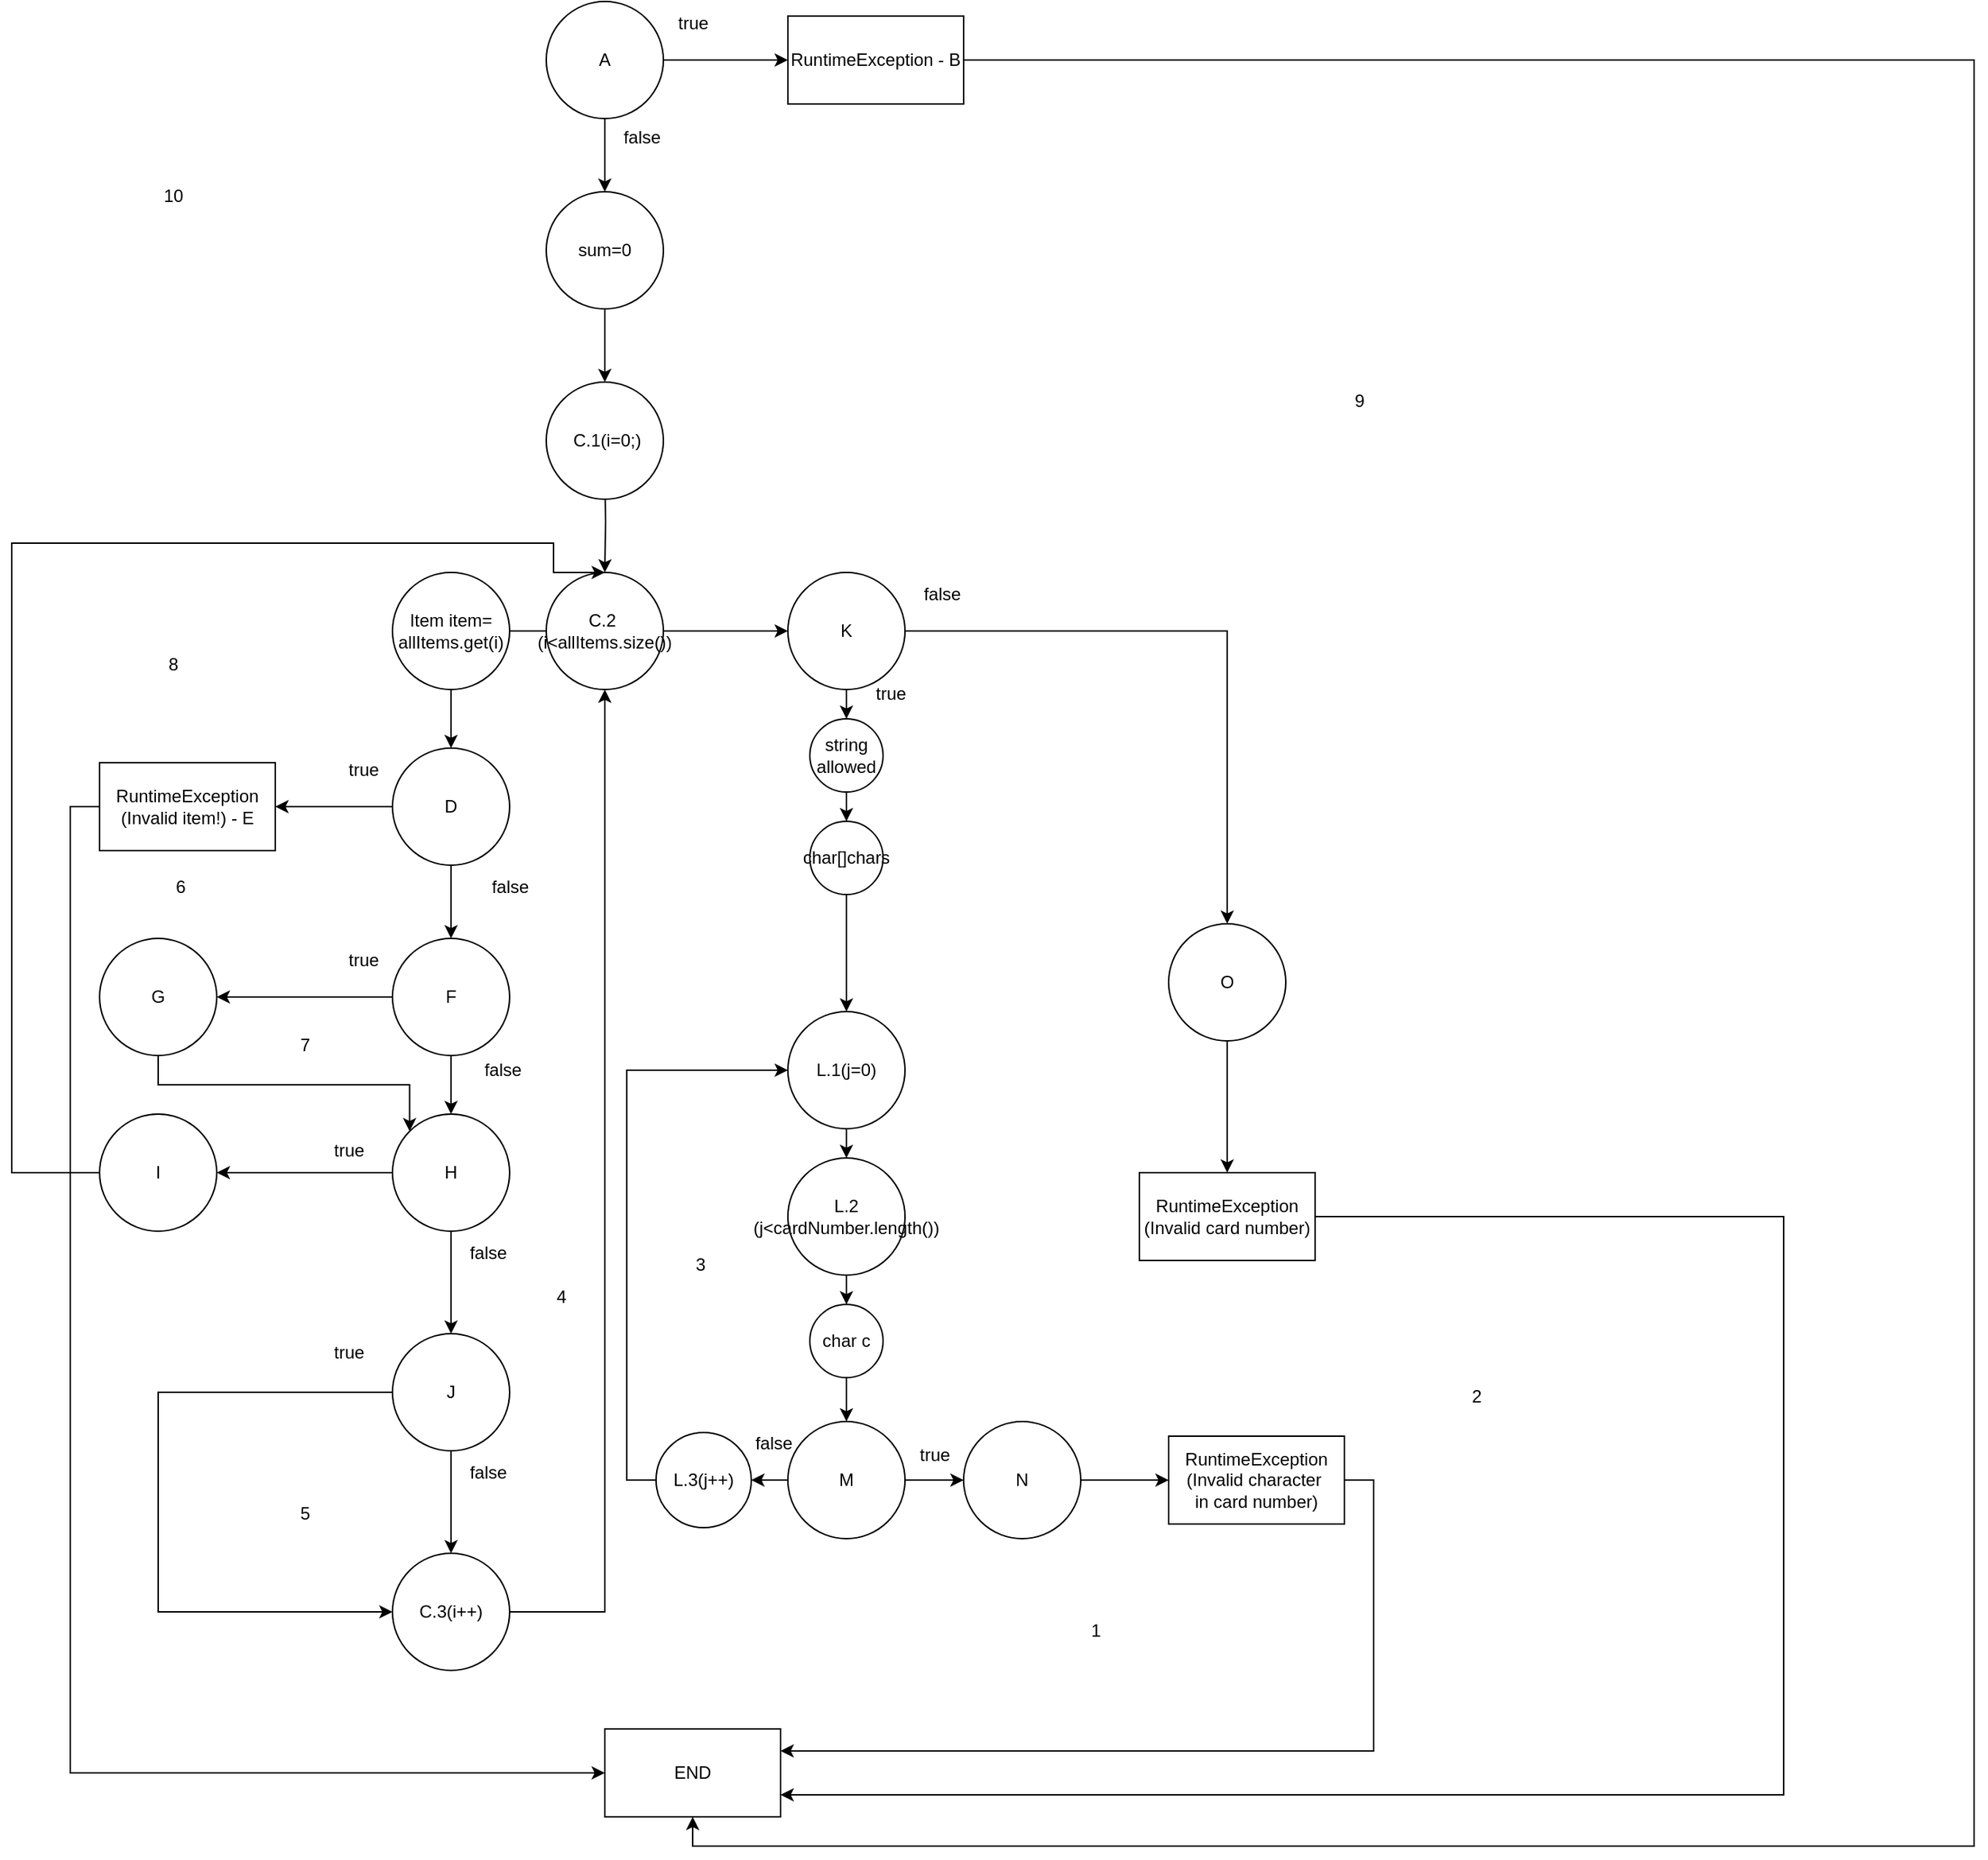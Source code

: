 <mxfile version="27.0.5">
  <diagram name="Page-1" id="7o3Ip32tz-Jz37154JsA">
    <mxGraphModel dx="2377" dy="1415" grid="1" gridSize="10" guides="1" tooltips="1" connect="1" arrows="1" fold="1" page="1" pageScale="1" pageWidth="850" pageHeight="1100" math="0" shadow="0">
      <root>
        <mxCell id="0" />
        <mxCell id="1" parent="0" />
        <mxCell id="HvyBbh3bn9R6v-NUaFOo-3" style="edgeStyle=orthogonalEdgeStyle;rounded=0;orthogonalLoop=1;jettySize=auto;html=1;exitX=1;exitY=0.5;exitDx=0;exitDy=0;entryX=0;entryY=0.5;entryDx=0;entryDy=0;" edge="1" parent="1" source="HvyBbh3bn9R6v-NUaFOo-1" target="HvyBbh3bn9R6v-NUaFOo-2">
          <mxGeometry relative="1" as="geometry" />
        </mxCell>
        <mxCell id="HvyBbh3bn9R6v-NUaFOo-5" style="edgeStyle=orthogonalEdgeStyle;rounded=0;orthogonalLoop=1;jettySize=auto;html=1;exitX=0.5;exitY=1;exitDx=0;exitDy=0;entryX=0.5;entryY=0;entryDx=0;entryDy=0;" edge="1" parent="1" source="HvyBbh3bn9R6v-NUaFOo-1" target="HvyBbh3bn9R6v-NUaFOo-4">
          <mxGeometry relative="1" as="geometry" />
        </mxCell>
        <mxCell id="HvyBbh3bn9R6v-NUaFOo-1" value="A" style="ellipse;whiteSpace=wrap;html=1;aspect=fixed;" vertex="1" parent="1">
          <mxGeometry x="385" y="20" width="80" height="80" as="geometry" />
        </mxCell>
        <mxCell id="HvyBbh3bn9R6v-NUaFOo-53" style="edgeStyle=orthogonalEdgeStyle;rounded=0;orthogonalLoop=1;jettySize=auto;html=1;exitX=1;exitY=0.5;exitDx=0;exitDy=0;entryX=0.5;entryY=1;entryDx=0;entryDy=0;" edge="1" parent="1" source="HvyBbh3bn9R6v-NUaFOo-2" target="HvyBbh3bn9R6v-NUaFOo-48">
          <mxGeometry relative="1" as="geometry">
            <Array as="points">
              <mxPoint x="1360" y="60" />
              <mxPoint x="1360" y="1280" />
              <mxPoint x="485" y="1280" />
            </Array>
          </mxGeometry>
        </mxCell>
        <mxCell id="HvyBbh3bn9R6v-NUaFOo-2" value="RuntimeException - B" style="rounded=0;whiteSpace=wrap;html=1;" vertex="1" parent="1">
          <mxGeometry x="550" y="30" width="120" height="60" as="geometry" />
        </mxCell>
        <mxCell id="HvyBbh3bn9R6v-NUaFOo-7" value="" style="edgeStyle=orthogonalEdgeStyle;rounded=0;orthogonalLoop=1;jettySize=auto;html=1;" edge="1" parent="1" target="HvyBbh3bn9R6v-NUaFOo-6">
          <mxGeometry relative="1" as="geometry">
            <mxPoint x="425" y="340" as="sourcePoint" />
          </mxGeometry>
        </mxCell>
        <mxCell id="HvyBbh3bn9R6v-NUaFOo-47" value="" style="edgeStyle=orthogonalEdgeStyle;rounded=0;orthogonalLoop=1;jettySize=auto;html=1;" edge="1" parent="1" source="HvyBbh3bn9R6v-NUaFOo-4" target="HvyBbh3bn9R6v-NUaFOo-46">
          <mxGeometry relative="1" as="geometry" />
        </mxCell>
        <mxCell id="HvyBbh3bn9R6v-NUaFOo-4" value="sum=0" style="ellipse;whiteSpace=wrap;html=1;aspect=fixed;" vertex="1" parent="1">
          <mxGeometry x="385" y="150" width="80" height="80" as="geometry" />
        </mxCell>
        <mxCell id="HvyBbh3bn9R6v-NUaFOo-9" value="" style="edgeStyle=orthogonalEdgeStyle;rounded=0;orthogonalLoop=1;jettySize=auto;html=1;" edge="1" parent="1" source="HvyBbh3bn9R6v-NUaFOo-6" target="HvyBbh3bn9R6v-NUaFOo-8">
          <mxGeometry relative="1" as="geometry" />
        </mxCell>
        <mxCell id="HvyBbh3bn9R6v-NUaFOo-21" style="edgeStyle=orthogonalEdgeStyle;rounded=0;orthogonalLoop=1;jettySize=auto;html=1;exitX=1;exitY=0.5;exitDx=0;exitDy=0;" edge="1" parent="1" source="HvyBbh3bn9R6v-NUaFOo-6" target="HvyBbh3bn9R6v-NUaFOo-22">
          <mxGeometry relative="1" as="geometry">
            <mxPoint x="590.0" y="560" as="targetPoint" />
          </mxGeometry>
        </mxCell>
        <mxCell id="HvyBbh3bn9R6v-NUaFOo-6" value="C.2&amp;nbsp;&lt;div&gt;(i&amp;lt;allItems.size())&lt;/div&gt;" style="ellipse;whiteSpace=wrap;html=1;" vertex="1" parent="1">
          <mxGeometry x="385" y="410" width="80" height="80" as="geometry" />
        </mxCell>
        <mxCell id="HvyBbh3bn9R6v-NUaFOo-11" value="" style="edgeStyle=orthogonalEdgeStyle;rounded=0;orthogonalLoop=1;jettySize=auto;html=1;" edge="1" parent="1" source="HvyBbh3bn9R6v-NUaFOo-8" target="HvyBbh3bn9R6v-NUaFOo-10">
          <mxGeometry relative="1" as="geometry" />
        </mxCell>
        <mxCell id="HvyBbh3bn9R6v-NUaFOo-39" value="" style="edgeStyle=orthogonalEdgeStyle;rounded=0;orthogonalLoop=1;jettySize=auto;html=1;" edge="1" parent="1" source="HvyBbh3bn9R6v-NUaFOo-8" target="HvyBbh3bn9R6v-NUaFOo-37">
          <mxGeometry relative="1" as="geometry" />
        </mxCell>
        <mxCell id="HvyBbh3bn9R6v-NUaFOo-8" value="D" style="ellipse;whiteSpace=wrap;html=1;" vertex="1" parent="1">
          <mxGeometry x="280" y="530" width="80" height="80" as="geometry" />
        </mxCell>
        <mxCell id="HvyBbh3bn9R6v-NUaFOo-49" style="edgeStyle=orthogonalEdgeStyle;rounded=0;orthogonalLoop=1;jettySize=auto;html=1;exitX=0;exitY=0.5;exitDx=0;exitDy=0;entryX=0;entryY=0.5;entryDx=0;entryDy=0;" edge="1" parent="1" source="HvyBbh3bn9R6v-NUaFOo-10" target="HvyBbh3bn9R6v-NUaFOo-48">
          <mxGeometry relative="1" as="geometry" />
        </mxCell>
        <mxCell id="HvyBbh3bn9R6v-NUaFOo-10" value="RuntimeException&lt;div&gt;(Invalid item!) - E&lt;/div&gt;" style="whiteSpace=wrap;html=1;" vertex="1" parent="1">
          <mxGeometry x="80" y="540" width="120" height="60" as="geometry" />
        </mxCell>
        <mxCell id="HvyBbh3bn9R6v-NUaFOo-15" value="" style="edgeStyle=orthogonalEdgeStyle;rounded=0;orthogonalLoop=1;jettySize=auto;html=1;" edge="1" parent="1" source="HvyBbh3bn9R6v-NUaFOo-12" target="HvyBbh3bn9R6v-NUaFOo-14">
          <mxGeometry relative="1" as="geometry" />
        </mxCell>
        <mxCell id="HvyBbh3bn9R6v-NUaFOo-17" value="" style="edgeStyle=orthogonalEdgeStyle;rounded=0;orthogonalLoop=1;jettySize=auto;html=1;" edge="1" parent="1" source="HvyBbh3bn9R6v-NUaFOo-12" target="HvyBbh3bn9R6v-NUaFOo-16">
          <mxGeometry relative="1" as="geometry" />
        </mxCell>
        <mxCell id="HvyBbh3bn9R6v-NUaFOo-12" value="H" style="ellipse;whiteSpace=wrap;html=1;" vertex="1" parent="1">
          <mxGeometry x="280" y="780" width="80" height="80" as="geometry" />
        </mxCell>
        <mxCell id="HvyBbh3bn9R6v-NUaFOo-83" style="edgeStyle=orthogonalEdgeStyle;rounded=0;orthogonalLoop=1;jettySize=auto;html=1;exitX=0;exitY=0.5;exitDx=0;exitDy=0;entryX=0.5;entryY=0;entryDx=0;entryDy=0;" edge="1" parent="1" source="HvyBbh3bn9R6v-NUaFOo-14" target="HvyBbh3bn9R6v-NUaFOo-6">
          <mxGeometry relative="1" as="geometry">
            <Array as="points">
              <mxPoint x="20" y="820" />
              <mxPoint x="20" y="390" />
              <mxPoint x="390" y="390" />
              <mxPoint x="390" y="410" />
            </Array>
          </mxGeometry>
        </mxCell>
        <mxCell id="HvyBbh3bn9R6v-NUaFOo-14" value="I" style="ellipse;whiteSpace=wrap;html=1;" vertex="1" parent="1">
          <mxGeometry x="80" y="780" width="80" height="80" as="geometry" />
        </mxCell>
        <mxCell id="HvyBbh3bn9R6v-NUaFOo-55" value="" style="edgeStyle=orthogonalEdgeStyle;rounded=0;orthogonalLoop=1;jettySize=auto;html=1;" edge="1" parent="1" source="HvyBbh3bn9R6v-NUaFOo-16" target="HvyBbh3bn9R6v-NUaFOo-54">
          <mxGeometry relative="1" as="geometry">
            <Array as="points">
              <mxPoint x="320" y="1070" />
            </Array>
          </mxGeometry>
        </mxCell>
        <mxCell id="HvyBbh3bn9R6v-NUaFOo-58" style="edgeStyle=orthogonalEdgeStyle;rounded=0;orthogonalLoop=1;jettySize=auto;html=1;exitX=0;exitY=0.5;exitDx=0;exitDy=0;entryX=0;entryY=0.5;entryDx=0;entryDy=0;" edge="1" parent="1" source="HvyBbh3bn9R6v-NUaFOo-16" target="HvyBbh3bn9R6v-NUaFOo-54">
          <mxGeometry relative="1" as="geometry">
            <Array as="points">
              <mxPoint x="120" y="970" />
              <mxPoint x="120" y="1120" />
            </Array>
          </mxGeometry>
        </mxCell>
        <mxCell id="HvyBbh3bn9R6v-NUaFOo-16" value="J" style="ellipse;whiteSpace=wrap;html=1;" vertex="1" parent="1">
          <mxGeometry x="280" y="930" width="80" height="80" as="geometry" />
        </mxCell>
        <mxCell id="HvyBbh3bn9R6v-NUaFOo-20" value="Item item=&lt;div&gt;allItems.get(i)&lt;/div&gt;" style="ellipse;whiteSpace=wrap;html=1;aspect=fixed;" vertex="1" parent="1">
          <mxGeometry x="280" y="410" width="80" height="80" as="geometry" />
        </mxCell>
        <mxCell id="HvyBbh3bn9R6v-NUaFOo-23" style="edgeStyle=orthogonalEdgeStyle;rounded=0;orthogonalLoop=1;jettySize=auto;html=1;" edge="1" parent="1" source="HvyBbh3bn9R6v-NUaFOo-22" target="HvyBbh3bn9R6v-NUaFOo-24">
          <mxGeometry relative="1" as="geometry">
            <mxPoint x="750" y="690" as="targetPoint" />
          </mxGeometry>
        </mxCell>
        <mxCell id="HvyBbh3bn9R6v-NUaFOo-28" value="" style="edgeStyle=orthogonalEdgeStyle;rounded=0;orthogonalLoop=1;jettySize=auto;html=1;" edge="1" parent="1" source="HvyBbh3bn9R6v-NUaFOo-61" target="HvyBbh3bn9R6v-NUaFOo-27">
          <mxGeometry relative="1" as="geometry" />
        </mxCell>
        <mxCell id="HvyBbh3bn9R6v-NUaFOo-22" value="K" style="ellipse;whiteSpace=wrap;html=1;aspect=fixed;" vertex="1" parent="1">
          <mxGeometry x="550.0" y="410" width="80" height="80" as="geometry" />
        </mxCell>
        <mxCell id="HvyBbh3bn9R6v-NUaFOo-26" value="" style="edgeStyle=orthogonalEdgeStyle;rounded=0;orthogonalLoop=1;jettySize=auto;html=1;" edge="1" parent="1" source="HvyBbh3bn9R6v-NUaFOo-24" target="HvyBbh3bn9R6v-NUaFOo-25">
          <mxGeometry relative="1" as="geometry" />
        </mxCell>
        <mxCell id="HvyBbh3bn9R6v-NUaFOo-24" value="O" style="ellipse;whiteSpace=wrap;html=1;aspect=fixed;" vertex="1" parent="1">
          <mxGeometry x="810.0" y="650" width="80" height="80" as="geometry" />
        </mxCell>
        <mxCell id="HvyBbh3bn9R6v-NUaFOo-50" style="edgeStyle=orthogonalEdgeStyle;rounded=0;orthogonalLoop=1;jettySize=auto;html=1;exitX=1;exitY=0.5;exitDx=0;exitDy=0;entryX=1;entryY=0.75;entryDx=0;entryDy=0;" edge="1" parent="1" source="HvyBbh3bn9R6v-NUaFOo-25" target="HvyBbh3bn9R6v-NUaFOo-48">
          <mxGeometry relative="1" as="geometry">
            <Array as="points">
              <mxPoint x="1230" y="850" />
              <mxPoint x="1230" y="1245" />
            </Array>
          </mxGeometry>
        </mxCell>
        <mxCell id="HvyBbh3bn9R6v-NUaFOo-25" value="RuntimeException&lt;div&gt;(Invalid&amp;nbsp;&lt;span style=&quot;background-color: transparent; color: light-dark(rgb(0, 0, 0), rgb(255, 255, 255));&quot;&gt;card number)&lt;/span&gt;&lt;/div&gt;" style="whiteSpace=wrap;html=1;" vertex="1" parent="1">
          <mxGeometry x="790.0" y="820" width="120" height="60" as="geometry" />
        </mxCell>
        <mxCell id="HvyBbh3bn9R6v-NUaFOo-30" value="" style="edgeStyle=orthogonalEdgeStyle;rounded=0;orthogonalLoop=1;jettySize=auto;html=1;" edge="1" parent="1" source="HvyBbh3bn9R6v-NUaFOo-70" target="HvyBbh3bn9R6v-NUaFOo-29">
          <mxGeometry relative="1" as="geometry" />
        </mxCell>
        <mxCell id="HvyBbh3bn9R6v-NUaFOo-27" value="L.1(j=0)" style="ellipse;whiteSpace=wrap;html=1;aspect=fixed;" vertex="1" parent="1">
          <mxGeometry x="550.0" y="710" width="80" height="80" as="geometry" />
        </mxCell>
        <mxCell id="HvyBbh3bn9R6v-NUaFOo-63" value="" style="edgeStyle=orthogonalEdgeStyle;rounded=0;orthogonalLoop=1;jettySize=auto;html=1;" edge="1" parent="1" source="HvyBbh3bn9R6v-NUaFOo-29" target="HvyBbh3bn9R6v-NUaFOo-31">
          <mxGeometry relative="1" as="geometry" />
        </mxCell>
        <mxCell id="HvyBbh3bn9R6v-NUaFOo-68" style="edgeStyle=orthogonalEdgeStyle;rounded=0;orthogonalLoop=1;jettySize=auto;html=1;exitX=0;exitY=0.5;exitDx=0;exitDy=0;entryX=1;entryY=0.5;entryDx=0;entryDy=0;" edge="1" parent="1" source="HvyBbh3bn9R6v-NUaFOo-29" target="HvyBbh3bn9R6v-NUaFOo-67">
          <mxGeometry relative="1" as="geometry" />
        </mxCell>
        <mxCell id="HvyBbh3bn9R6v-NUaFOo-29" value="M" style="ellipse;whiteSpace=wrap;html=1;aspect=fixed;" vertex="1" parent="1">
          <mxGeometry x="550.0" y="990" width="80" height="80" as="geometry" />
        </mxCell>
        <mxCell id="HvyBbh3bn9R6v-NUaFOo-36" value="" style="edgeStyle=orthogonalEdgeStyle;rounded=0;orthogonalLoop=1;jettySize=auto;html=1;" edge="1" parent="1" source="HvyBbh3bn9R6v-NUaFOo-31" target="HvyBbh3bn9R6v-NUaFOo-35">
          <mxGeometry relative="1" as="geometry" />
        </mxCell>
        <mxCell id="HvyBbh3bn9R6v-NUaFOo-31" value="N" style="ellipse;whiteSpace=wrap;html=1;" vertex="1" parent="1">
          <mxGeometry x="670.0" y="990" width="80" height="80" as="geometry" />
        </mxCell>
        <mxCell id="HvyBbh3bn9R6v-NUaFOo-52" style="edgeStyle=orthogonalEdgeStyle;rounded=0;orthogonalLoop=1;jettySize=auto;html=1;exitX=1;exitY=0.5;exitDx=0;exitDy=0;entryX=1;entryY=0.25;entryDx=0;entryDy=0;" edge="1" parent="1" source="HvyBbh3bn9R6v-NUaFOo-35" target="HvyBbh3bn9R6v-NUaFOo-48">
          <mxGeometry relative="1" as="geometry" />
        </mxCell>
        <mxCell id="HvyBbh3bn9R6v-NUaFOo-35" value="RuntimeException&lt;div&gt;&lt;div&gt;(Invalid character&amp;nbsp;&lt;/div&gt;&lt;div&gt;in card number)&lt;/div&gt;&lt;/div&gt;" style="whiteSpace=wrap;html=1;" vertex="1" parent="1">
          <mxGeometry x="810.0" y="1000" width="120" height="60" as="geometry" />
        </mxCell>
        <mxCell id="HvyBbh3bn9R6v-NUaFOo-40" value="" style="edgeStyle=orthogonalEdgeStyle;rounded=0;orthogonalLoop=1;jettySize=auto;html=1;" edge="1" parent="1" source="HvyBbh3bn9R6v-NUaFOo-37" target="HvyBbh3bn9R6v-NUaFOo-12">
          <mxGeometry relative="1" as="geometry" />
        </mxCell>
        <mxCell id="HvyBbh3bn9R6v-NUaFOo-43" value="" style="edgeStyle=orthogonalEdgeStyle;rounded=0;orthogonalLoop=1;jettySize=auto;html=1;" edge="1" parent="1" source="HvyBbh3bn9R6v-NUaFOo-37" target="HvyBbh3bn9R6v-NUaFOo-42">
          <mxGeometry relative="1" as="geometry" />
        </mxCell>
        <mxCell id="HvyBbh3bn9R6v-NUaFOo-37" value="F" style="ellipse;whiteSpace=wrap;html=1;aspect=fixed;" vertex="1" parent="1">
          <mxGeometry x="280" y="660" width="80" height="80" as="geometry" />
        </mxCell>
        <mxCell id="HvyBbh3bn9R6v-NUaFOo-45" style="edgeStyle=orthogonalEdgeStyle;rounded=0;orthogonalLoop=1;jettySize=auto;html=1;exitX=0.5;exitY=1;exitDx=0;exitDy=0;entryX=0;entryY=0;entryDx=0;entryDy=0;" edge="1" parent="1" source="HvyBbh3bn9R6v-NUaFOo-42" target="HvyBbh3bn9R6v-NUaFOo-12">
          <mxGeometry relative="1" as="geometry" />
        </mxCell>
        <mxCell id="HvyBbh3bn9R6v-NUaFOo-42" value="G" style="ellipse;whiteSpace=wrap;html=1;aspect=fixed;" vertex="1" parent="1">
          <mxGeometry x="80" y="660" width="80" height="80" as="geometry" />
        </mxCell>
        <mxCell id="HvyBbh3bn9R6v-NUaFOo-46" value="&amp;nbsp;C.1(i=0;)" style="ellipse;whiteSpace=wrap;html=1;" vertex="1" parent="1">
          <mxGeometry x="385" y="280" width="80" height="80" as="geometry" />
        </mxCell>
        <mxCell id="HvyBbh3bn9R6v-NUaFOo-48" value="END" style="rounded=0;whiteSpace=wrap;html=1;" vertex="1" parent="1">
          <mxGeometry x="425" y="1200" width="120" height="60" as="geometry" />
        </mxCell>
        <mxCell id="HvyBbh3bn9R6v-NUaFOo-57" style="edgeStyle=orthogonalEdgeStyle;rounded=0;orthogonalLoop=1;jettySize=auto;html=1;exitX=1;exitY=0.5;exitDx=0;exitDy=0;entryX=0.5;entryY=1;entryDx=0;entryDy=0;" edge="1" parent="1" source="HvyBbh3bn9R6v-NUaFOo-54" target="HvyBbh3bn9R6v-NUaFOo-6">
          <mxGeometry relative="1" as="geometry" />
        </mxCell>
        <mxCell id="HvyBbh3bn9R6v-NUaFOo-54" value="C.3(i++)" style="ellipse;whiteSpace=wrap;html=1;" vertex="1" parent="1">
          <mxGeometry x="280" y="1080" width="80" height="80" as="geometry" />
        </mxCell>
        <mxCell id="HvyBbh3bn9R6v-NUaFOo-60" value="" style="edgeStyle=orthogonalEdgeStyle;rounded=0;orthogonalLoop=1;jettySize=auto;html=1;" edge="1" parent="1" source="HvyBbh3bn9R6v-NUaFOo-22" target="HvyBbh3bn9R6v-NUaFOo-59">
          <mxGeometry relative="1" as="geometry">
            <mxPoint x="590" y="490" as="sourcePoint" />
            <mxPoint x="590" y="670" as="targetPoint" />
          </mxGeometry>
        </mxCell>
        <mxCell id="HvyBbh3bn9R6v-NUaFOo-59" value="string allowed" style="ellipse;whiteSpace=wrap;html=1;aspect=fixed;" vertex="1" parent="1">
          <mxGeometry x="565" y="510" width="50" height="50" as="geometry" />
        </mxCell>
        <mxCell id="HvyBbh3bn9R6v-NUaFOo-62" value="" style="edgeStyle=orthogonalEdgeStyle;rounded=0;orthogonalLoop=1;jettySize=auto;html=1;" edge="1" parent="1" source="HvyBbh3bn9R6v-NUaFOo-59" target="HvyBbh3bn9R6v-NUaFOo-61">
          <mxGeometry relative="1" as="geometry">
            <mxPoint x="590" y="570" as="sourcePoint" />
            <mxPoint x="590" y="670" as="targetPoint" />
          </mxGeometry>
        </mxCell>
        <mxCell id="HvyBbh3bn9R6v-NUaFOo-61" value="char[]chars" style="ellipse;whiteSpace=wrap;html=1;aspect=fixed;" vertex="1" parent="1">
          <mxGeometry x="565" y="580" width="50" height="50" as="geometry" />
        </mxCell>
        <mxCell id="HvyBbh3bn9R6v-NUaFOo-65" value="" style="edgeStyle=orthogonalEdgeStyle;rounded=0;orthogonalLoop=1;jettySize=auto;html=1;" edge="1" parent="1" source="HvyBbh3bn9R6v-NUaFOo-27" target="HvyBbh3bn9R6v-NUaFOo-64">
          <mxGeometry relative="1" as="geometry">
            <mxPoint x="590" y="790" as="sourcePoint" />
            <mxPoint x="590" y="920" as="targetPoint" />
          </mxGeometry>
        </mxCell>
        <mxCell id="HvyBbh3bn9R6v-NUaFOo-64" value="L.2&lt;div&gt;(j&amp;lt;cardNumber.length())&lt;/div&gt;" style="ellipse;whiteSpace=wrap;html=1;aspect=fixed;" vertex="1" parent="1">
          <mxGeometry x="550.0" y="810" width="80" height="80" as="geometry" />
        </mxCell>
        <mxCell id="HvyBbh3bn9R6v-NUaFOo-69" style="edgeStyle=orthogonalEdgeStyle;rounded=0;orthogonalLoop=1;jettySize=auto;html=1;exitX=0;exitY=0.5;exitDx=0;exitDy=0;entryX=0;entryY=0.5;entryDx=0;entryDy=0;" edge="1" parent="1" source="HvyBbh3bn9R6v-NUaFOo-67" target="HvyBbh3bn9R6v-NUaFOo-27">
          <mxGeometry relative="1" as="geometry" />
        </mxCell>
        <mxCell id="HvyBbh3bn9R6v-NUaFOo-67" value="L.3(j++)" style="ellipse;whiteSpace=wrap;html=1;aspect=fixed;" vertex="1" parent="1">
          <mxGeometry x="460" y="997.5" width="65" height="65" as="geometry" />
        </mxCell>
        <mxCell id="HvyBbh3bn9R6v-NUaFOo-71" value="" style="edgeStyle=orthogonalEdgeStyle;rounded=0;orthogonalLoop=1;jettySize=auto;html=1;" edge="1" parent="1" source="HvyBbh3bn9R6v-NUaFOo-64" target="HvyBbh3bn9R6v-NUaFOo-70">
          <mxGeometry relative="1" as="geometry">
            <mxPoint x="590" y="890" as="sourcePoint" />
            <mxPoint x="590" y="990" as="targetPoint" />
          </mxGeometry>
        </mxCell>
        <mxCell id="HvyBbh3bn9R6v-NUaFOo-70" value="char c" style="ellipse;whiteSpace=wrap;html=1;aspect=fixed;" vertex="1" parent="1">
          <mxGeometry x="565" y="910" width="50" height="50" as="geometry" />
        </mxCell>
        <mxCell id="HvyBbh3bn9R6v-NUaFOo-72" value="true" style="text;html=1;align=center;verticalAlign=middle;resizable=0;points=[];autosize=1;strokeColor=none;fillColor=none;" vertex="1" parent="1">
          <mxGeometry x="465" y="20" width="40" height="30" as="geometry" />
        </mxCell>
        <mxCell id="HvyBbh3bn9R6v-NUaFOo-73" value="false" style="text;html=1;align=center;verticalAlign=middle;resizable=0;points=[];autosize=1;strokeColor=none;fillColor=none;" vertex="1" parent="1">
          <mxGeometry x="425" y="98" width="50" height="30" as="geometry" />
        </mxCell>
        <mxCell id="HvyBbh3bn9R6v-NUaFOo-74" value="true" style="text;html=1;align=center;verticalAlign=middle;resizable=0;points=[];autosize=1;strokeColor=none;fillColor=none;" vertex="1" parent="1">
          <mxGeometry x="240" y="530" width="40" height="30" as="geometry" />
        </mxCell>
        <mxCell id="HvyBbh3bn9R6v-NUaFOo-75" value="true" style="text;html=1;align=center;verticalAlign=middle;resizable=0;points=[];autosize=1;strokeColor=none;fillColor=none;" vertex="1" parent="1">
          <mxGeometry x="240" y="660" width="40" height="30" as="geometry" />
        </mxCell>
        <mxCell id="HvyBbh3bn9R6v-NUaFOo-76" value="true" style="text;html=1;align=center;verticalAlign=middle;resizable=0;points=[];autosize=1;strokeColor=none;fillColor=none;" vertex="1" parent="1">
          <mxGeometry x="230" y="790" width="40" height="30" as="geometry" />
        </mxCell>
        <mxCell id="HvyBbh3bn9R6v-NUaFOo-77" value="false" style="text;html=1;align=center;verticalAlign=middle;resizable=0;points=[];autosize=1;strokeColor=none;fillColor=none;" vertex="1" parent="1">
          <mxGeometry x="320" y="860" width="50" height="30" as="geometry" />
        </mxCell>
        <mxCell id="HvyBbh3bn9R6v-NUaFOo-78" value="false" style="text;html=1;align=center;verticalAlign=middle;resizable=0;points=[];autosize=1;strokeColor=none;fillColor=none;" vertex="1" parent="1">
          <mxGeometry x="330" y="735" width="50" height="30" as="geometry" />
        </mxCell>
        <mxCell id="HvyBbh3bn9R6v-NUaFOo-79" value="false" style="text;html=1;align=center;verticalAlign=middle;resizable=0;points=[];autosize=1;strokeColor=none;fillColor=none;" vertex="1" parent="1">
          <mxGeometry x="335" y="610" width="50" height="30" as="geometry" />
        </mxCell>
        <mxCell id="HvyBbh3bn9R6v-NUaFOo-80" value="false" style="text;html=1;align=center;verticalAlign=middle;resizable=0;points=[];autosize=1;strokeColor=none;fillColor=none;" vertex="1" parent="1">
          <mxGeometry x="320" y="1010" width="50" height="30" as="geometry" />
        </mxCell>
        <mxCell id="HvyBbh3bn9R6v-NUaFOo-81" value="true" style="text;html=1;align=center;verticalAlign=middle;resizable=0;points=[];autosize=1;strokeColor=none;fillColor=none;" vertex="1" parent="1">
          <mxGeometry x="230" y="928" width="40" height="30" as="geometry" />
        </mxCell>
        <mxCell id="HvyBbh3bn9R6v-NUaFOo-84" value="false" style="text;html=1;align=center;verticalAlign=middle;resizable=0;points=[];autosize=1;strokeColor=none;fillColor=none;" vertex="1" parent="1">
          <mxGeometry x="630" y="410" width="50" height="30" as="geometry" />
        </mxCell>
        <mxCell id="HvyBbh3bn9R6v-NUaFOo-85" value="true" style="text;html=1;align=center;verticalAlign=middle;resizable=0;points=[];autosize=1;strokeColor=none;fillColor=none;" vertex="1" parent="1">
          <mxGeometry x="600" y="478" width="40" height="30" as="geometry" />
        </mxCell>
        <mxCell id="HvyBbh3bn9R6v-NUaFOo-86" value="true" style="text;html=1;align=center;verticalAlign=middle;resizable=0;points=[];autosize=1;strokeColor=none;fillColor=none;" vertex="1" parent="1">
          <mxGeometry x="630" y="998" width="40" height="30" as="geometry" />
        </mxCell>
        <mxCell id="HvyBbh3bn9R6v-NUaFOo-87" value="false" style="text;html=1;align=center;verticalAlign=middle;resizable=0;points=[];autosize=1;strokeColor=none;fillColor=none;" vertex="1" parent="1">
          <mxGeometry x="515" y="990" width="50" height="30" as="geometry" />
        </mxCell>
        <mxCell id="HvyBbh3bn9R6v-NUaFOo-89" value="1" style="text;html=1;align=center;verticalAlign=middle;resizable=0;points=[];autosize=1;strokeColor=none;fillColor=none;" vertex="1" parent="1">
          <mxGeometry x="745" y="1118" width="30" height="30" as="geometry" />
        </mxCell>
        <mxCell id="HvyBbh3bn9R6v-NUaFOo-90" value="2" style="text;html=1;align=center;verticalAlign=middle;resizable=0;points=[];autosize=1;strokeColor=none;fillColor=none;" vertex="1" parent="1">
          <mxGeometry x="1005" y="958" width="30" height="30" as="geometry" />
        </mxCell>
        <mxCell id="HvyBbh3bn9R6v-NUaFOo-91" value="3" style="text;html=1;align=center;verticalAlign=middle;resizable=0;points=[];autosize=1;strokeColor=none;fillColor=none;" vertex="1" parent="1">
          <mxGeometry x="475" y="868" width="30" height="30" as="geometry" />
        </mxCell>
        <mxCell id="HvyBbh3bn9R6v-NUaFOo-93" value="4" style="text;html=1;align=center;verticalAlign=middle;resizable=0;points=[];autosize=1;strokeColor=none;fillColor=none;" vertex="1" parent="1">
          <mxGeometry x="380" y="890" width="30" height="30" as="geometry" />
        </mxCell>
        <mxCell id="HvyBbh3bn9R6v-NUaFOo-94" value="5" style="text;html=1;align=center;verticalAlign=middle;resizable=0;points=[];autosize=1;strokeColor=none;fillColor=none;" vertex="1" parent="1">
          <mxGeometry x="205" y="1038" width="30" height="30" as="geometry" />
        </mxCell>
        <mxCell id="HvyBbh3bn9R6v-NUaFOo-95" value="6" style="text;html=1;align=center;verticalAlign=middle;resizable=0;points=[];autosize=1;strokeColor=none;fillColor=none;rotation=0;" vertex="1" parent="1">
          <mxGeometry x="120" y="610" width="30" height="30" as="geometry" />
        </mxCell>
        <mxCell id="HvyBbh3bn9R6v-NUaFOo-96" value="7" style="text;html=1;align=center;verticalAlign=middle;resizable=0;points=[];autosize=1;strokeColor=none;fillColor=none;" vertex="1" parent="1">
          <mxGeometry x="205" y="718" width="30" height="30" as="geometry" />
        </mxCell>
        <mxCell id="HvyBbh3bn9R6v-NUaFOo-98" value="8" style="text;html=1;align=center;verticalAlign=middle;resizable=0;points=[];autosize=1;strokeColor=none;fillColor=none;" vertex="1" parent="1">
          <mxGeometry x="115" y="458" width="30" height="30" as="geometry" />
        </mxCell>
        <mxCell id="HvyBbh3bn9R6v-NUaFOo-99" value="9" style="text;html=1;align=center;verticalAlign=middle;resizable=0;points=[];autosize=1;strokeColor=none;fillColor=none;" vertex="1" parent="1">
          <mxGeometry x="925" y="278" width="30" height="30" as="geometry" />
        </mxCell>
        <mxCell id="HvyBbh3bn9R6v-NUaFOo-100" value="10" style="text;html=1;align=center;verticalAlign=middle;resizable=0;points=[];autosize=1;strokeColor=none;fillColor=none;" vertex="1" parent="1">
          <mxGeometry x="110" y="138" width="40" height="30" as="geometry" />
        </mxCell>
      </root>
    </mxGraphModel>
  </diagram>
</mxfile>
